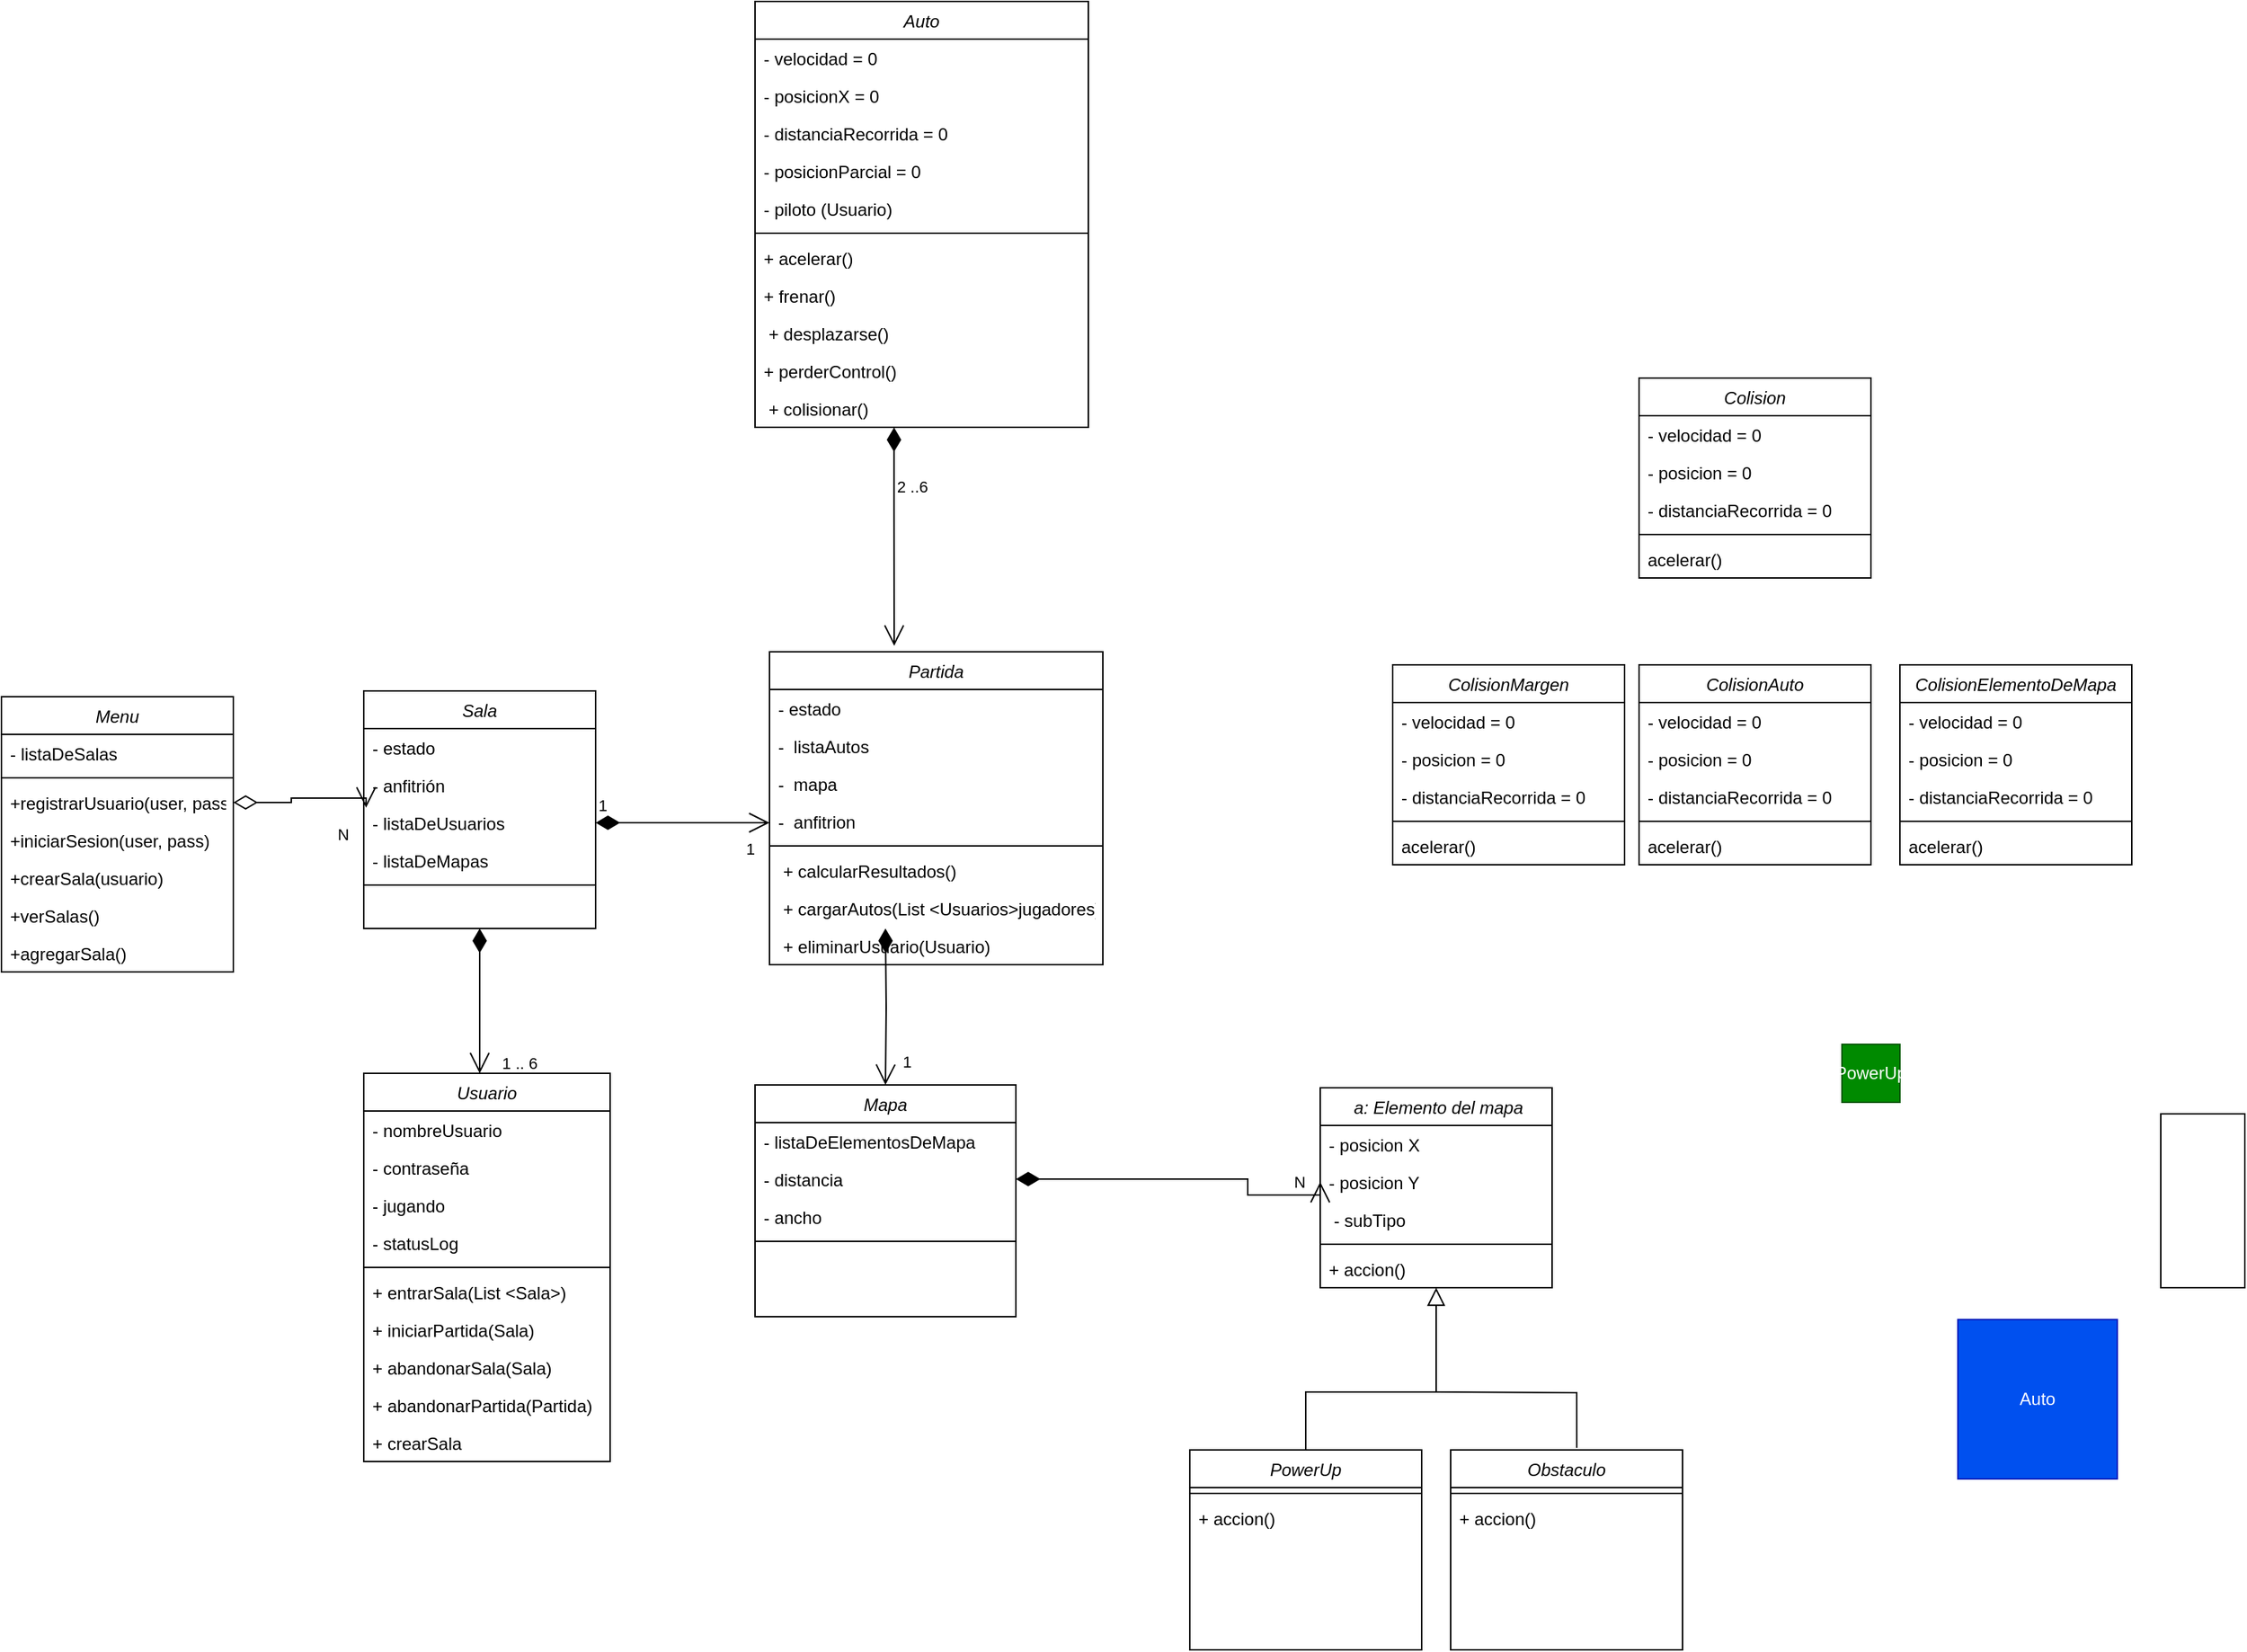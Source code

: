 <mxfile version="15.4.0" type="device"><diagram id="C5RBs43oDa-KdzZeNtuy" name="Page-1"><mxGraphModel dx="1024" dy="1761" grid="1" gridSize="10" guides="1" tooltips="1" connect="1" arrows="1" fold="1" page="1" pageScale="1" pageWidth="827" pageHeight="1169" math="0" shadow="0"><root><mxCell id="WIyWlLk6GJQsqaUBKTNV-0"/><mxCell id="WIyWlLk6GJQsqaUBKTNV-1" parent="WIyWlLk6GJQsqaUBKTNV-0"/><mxCell id="zkfFHV4jXpPFQw0GAbJ--0" value="Auto" style="swimlane;fontStyle=2;align=center;verticalAlign=top;childLayout=stackLayout;horizontal=1;startSize=26;horizontalStack=0;resizeParent=1;resizeLast=0;collapsible=1;marginBottom=0;rounded=0;shadow=0;strokeWidth=1;" parent="WIyWlLk6GJQsqaUBKTNV-1" vertex="1"><mxGeometry x="570" y="-80" width="230" height="294" as="geometry"><mxRectangle x="230" y="140" width="160" height="26" as="alternateBounds"/></mxGeometry></mxCell><mxCell id="zkfFHV4jXpPFQw0GAbJ--2" value="- velocidad = 0" style="text;align=left;verticalAlign=top;spacingLeft=4;spacingRight=4;overflow=hidden;rotatable=0;points=[[0,0.5],[1,0.5]];portConstraint=eastwest;rounded=0;shadow=0;html=0;" parent="zkfFHV4jXpPFQw0GAbJ--0" vertex="1"><mxGeometry y="26" width="230" height="26" as="geometry"/></mxCell><mxCell id="T_4QKKCaZ5hwZ0xk0G19-64" value="- posicionX = 0" style="text;align=left;verticalAlign=top;spacingLeft=4;spacingRight=4;overflow=hidden;rotatable=0;points=[[0,0.5],[1,0.5]];portConstraint=eastwest;rounded=0;shadow=0;html=0;" parent="zkfFHV4jXpPFQw0GAbJ--0" vertex="1"><mxGeometry y="52" width="230" height="26" as="geometry"/></mxCell><mxCell id="T_4QKKCaZ5hwZ0xk0G19-65" value="- distanciaRecorrida = 0" style="text;align=left;verticalAlign=top;spacingLeft=4;spacingRight=4;overflow=hidden;rotatable=0;points=[[0,0.5],[1,0.5]];portConstraint=eastwest;rounded=0;shadow=0;html=0;" parent="zkfFHV4jXpPFQw0GAbJ--0" vertex="1"><mxGeometry y="78" width="230" height="26" as="geometry"/></mxCell><mxCell id="iiQ3iz3mnXWKeBHtl2j0-7" value="- posicionParcial = 0" style="text;align=left;verticalAlign=top;spacingLeft=4;spacingRight=4;overflow=hidden;rotatable=0;points=[[0,0.5],[1,0.5]];portConstraint=eastwest;rounded=0;shadow=0;html=0;" parent="zkfFHV4jXpPFQw0GAbJ--0" vertex="1"><mxGeometry y="104" width="230" height="26" as="geometry"/></mxCell><mxCell id="iiQ3iz3mnXWKeBHtl2j0-8" value="- piloto (Usuario)" style="text;align=left;verticalAlign=top;spacingLeft=4;spacingRight=4;overflow=hidden;rotatable=0;points=[[0,0.5],[1,0.5]];portConstraint=eastwest;rounded=0;shadow=0;html=0;" parent="zkfFHV4jXpPFQw0GAbJ--0" vertex="1"><mxGeometry y="130" width="230" height="26" as="geometry"/></mxCell><mxCell id="zkfFHV4jXpPFQw0GAbJ--4" value="" style="line;html=1;strokeWidth=1;align=left;verticalAlign=middle;spacingTop=-1;spacingLeft=3;spacingRight=3;rotatable=0;labelPosition=right;points=[];portConstraint=eastwest;" parent="zkfFHV4jXpPFQw0GAbJ--0" vertex="1"><mxGeometry y="156" width="230" height="8" as="geometry"/></mxCell><mxCell id="zkfFHV4jXpPFQw0GAbJ--5" value="+ acelerar()" style="text;align=left;verticalAlign=top;spacingLeft=4;spacingRight=4;overflow=hidden;rotatable=0;points=[[0,0.5],[1,0.5]];portConstraint=eastwest;" parent="zkfFHV4jXpPFQw0GAbJ--0" vertex="1"><mxGeometry y="164" width="230" height="26" as="geometry"/></mxCell><mxCell id="T_4QKKCaZ5hwZ0xk0G19-97" value="+ frenar()" style="text;align=left;verticalAlign=top;spacingLeft=4;spacingRight=4;overflow=hidden;rotatable=0;points=[[0,0.5],[1,0.5]];portConstraint=eastwest;" parent="zkfFHV4jXpPFQw0GAbJ--0" vertex="1"><mxGeometry y="190" width="230" height="26" as="geometry"/></mxCell><mxCell id="T_4QKKCaZ5hwZ0xk0G19-94" value=" + desplazarse()" style="text;align=left;verticalAlign=top;spacingLeft=4;spacingRight=4;overflow=hidden;rotatable=0;points=[[0,0.5],[1,0.5]];portConstraint=eastwest;" parent="zkfFHV4jXpPFQw0GAbJ--0" vertex="1"><mxGeometry y="216" width="230" height="26" as="geometry"/></mxCell><mxCell id="RQWHXJ7K1lQdLJOzAEj0-24" value="+ perderControl()" style="text;align=left;verticalAlign=top;spacingLeft=4;spacingRight=4;overflow=hidden;rotatable=0;points=[[0,0.5],[1,0.5]];portConstraint=eastwest;" parent="zkfFHV4jXpPFQw0GAbJ--0" vertex="1"><mxGeometry y="242" width="230" height="26" as="geometry"/></mxCell><mxCell id="T_4QKKCaZ5hwZ0xk0G19-96" value=" + colisionar()" style="text;align=left;verticalAlign=top;spacingLeft=4;spacingRight=4;overflow=hidden;rotatable=0;points=[[0,0.5],[1,0.5]];portConstraint=eastwest;" parent="zkfFHV4jXpPFQw0GAbJ--0" vertex="1"><mxGeometry y="268" width="230" height="26" as="geometry"/></mxCell><mxCell id="zkfFHV4jXpPFQw0GAbJ--12" value="" style="endArrow=block;endSize=10;endFill=0;shadow=0;strokeWidth=1;rounded=0;edgeStyle=elbowEdgeStyle;elbow=vertical;entryX=0.5;entryY=1;entryDx=0;entryDy=0;exitX=0.5;exitY=0;exitDx=0;exitDy=0;" parent="WIyWlLk6GJQsqaUBKTNV-1" source="T_4QKKCaZ5hwZ0xk0G19-22" target="T_4QKKCaZ5hwZ0xk0G19-5" edge="1"><mxGeometry width="160" relative="1" as="geometry"><mxPoint x="340" y="1020" as="sourcePoint"/><mxPoint x="290" y="853" as="targetPoint"/><Array as="points"><mxPoint x="1080" y="880"/><mxPoint x="370" y="1000"/><mxPoint x="370" y="980"/></Array></mxGeometry></mxCell><mxCell id="T_4QKKCaZ5hwZ0xk0G19-1" value="Mapa" style="swimlane;fontStyle=2;align=center;verticalAlign=top;childLayout=stackLayout;horizontal=1;startSize=26;horizontalStack=0;resizeParent=1;resizeLast=0;collapsible=1;marginBottom=0;rounded=0;shadow=0;strokeWidth=1;" parent="WIyWlLk6GJQsqaUBKTNV-1" vertex="1"><mxGeometry x="570" y="668" width="180" height="160" as="geometry"><mxRectangle x="230" y="140" width="160" height="26" as="alternateBounds"/></mxGeometry></mxCell><mxCell id="T_4QKKCaZ5hwZ0xk0G19-2" value="- listaDeElementosDeMapa" style="text;align=left;verticalAlign=top;spacingLeft=4;spacingRight=4;overflow=hidden;rotatable=0;points=[[0,0.5],[1,0.5]];portConstraint=eastwest;rounded=0;shadow=0;html=0;" parent="T_4QKKCaZ5hwZ0xk0G19-1" vertex="1"><mxGeometry y="26" width="180" height="26" as="geometry"/></mxCell><mxCell id="T_4QKKCaZ5hwZ0xk0G19-67" value="- distancia" style="text;align=left;verticalAlign=top;spacingLeft=4;spacingRight=4;overflow=hidden;rotatable=0;points=[[0,0.5],[1,0.5]];portConstraint=eastwest;rounded=0;shadow=0;html=0;" parent="T_4QKKCaZ5hwZ0xk0G19-1" vertex="1"><mxGeometry y="52" width="180" height="26" as="geometry"/></mxCell><mxCell id="T_4QKKCaZ5hwZ0xk0G19-68" value="- ancho" style="text;align=left;verticalAlign=top;spacingLeft=4;spacingRight=4;overflow=hidden;rotatable=0;points=[[0,0.5],[1,0.5]];portConstraint=eastwest;rounded=0;shadow=0;html=0;" parent="T_4QKKCaZ5hwZ0xk0G19-1" vertex="1"><mxGeometry y="78" width="180" height="26" as="geometry"/></mxCell><mxCell id="T_4QKKCaZ5hwZ0xk0G19-3" value="" style="line;html=1;strokeWidth=1;align=left;verticalAlign=middle;spacingTop=-1;spacingLeft=3;spacingRight=3;rotatable=0;labelPosition=right;points=[];portConstraint=eastwest;" parent="T_4QKKCaZ5hwZ0xk0G19-1" vertex="1"><mxGeometry y="104" width="180" height="8" as="geometry"/></mxCell><mxCell id="T_4QKKCaZ5hwZ0xk0G19-5" value=" a: Elemento del mapa" style="swimlane;fontStyle=2;align=center;verticalAlign=top;childLayout=stackLayout;horizontal=1;startSize=26;horizontalStack=0;resizeParent=1;resizeLast=0;collapsible=1;marginBottom=0;rounded=0;shadow=0;strokeWidth=1;" parent="WIyWlLk6GJQsqaUBKTNV-1" vertex="1"><mxGeometry x="960" y="670" width="160" height="138" as="geometry"><mxRectangle x="230" y="140" width="160" height="26" as="alternateBounds"/></mxGeometry></mxCell><mxCell id="T_4QKKCaZ5hwZ0xk0G19-6" value="- posicion X" style="text;align=left;verticalAlign=top;spacingLeft=4;spacingRight=4;overflow=hidden;rotatable=0;points=[[0,0.5],[1,0.5]];portConstraint=eastwest;rounded=0;shadow=0;html=0;" parent="T_4QKKCaZ5hwZ0xk0G19-5" vertex="1"><mxGeometry y="26" width="160" height="26" as="geometry"/></mxCell><mxCell id="T_4QKKCaZ5hwZ0xk0G19-113" value="- posicion Y" style="text;align=left;verticalAlign=top;spacingLeft=4;spacingRight=4;overflow=hidden;rotatable=0;points=[[0,0.5],[1,0.5]];portConstraint=eastwest;rounded=0;shadow=0;html=0;" parent="T_4QKKCaZ5hwZ0xk0G19-5" vertex="1"><mxGeometry y="52" width="160" height="26" as="geometry"/></mxCell><mxCell id="T_4QKKCaZ5hwZ0xk0G19-10" value=" - subTipo" style="text;align=left;verticalAlign=top;spacingLeft=4;spacingRight=4;overflow=hidden;rotatable=0;points=[[0,0.5],[1,0.5]];portConstraint=eastwest;rounded=0;shadow=0;html=0;" parent="T_4QKKCaZ5hwZ0xk0G19-5" vertex="1"><mxGeometry y="78" width="160" height="26" as="geometry"/></mxCell><mxCell id="T_4QKKCaZ5hwZ0xk0G19-7" value="" style="line;html=1;strokeWidth=1;align=left;verticalAlign=middle;spacingTop=-1;spacingLeft=3;spacingRight=3;rotatable=0;labelPosition=right;points=[];portConstraint=eastwest;" parent="T_4QKKCaZ5hwZ0xk0G19-5" vertex="1"><mxGeometry y="104" width="160" height="8" as="geometry"/></mxCell><mxCell id="T_4QKKCaZ5hwZ0xk0G19-8" value="+ accion()" style="text;align=left;verticalAlign=top;spacingLeft=4;spacingRight=4;overflow=hidden;rotatable=0;points=[[0,0.5],[1,0.5]];portConstraint=eastwest;" parent="T_4QKKCaZ5hwZ0xk0G19-5" vertex="1"><mxGeometry y="112" width="160" height="26" as="geometry"/></mxCell><mxCell id="T_4QKKCaZ5hwZ0xk0G19-9" value="Obstaculo" style="swimlane;fontStyle=2;align=center;verticalAlign=top;childLayout=stackLayout;horizontal=1;startSize=26;horizontalStack=0;resizeParent=1;resizeLast=0;collapsible=1;marginBottom=0;rounded=0;shadow=0;strokeWidth=1;" parent="WIyWlLk6GJQsqaUBKTNV-1" vertex="1"><mxGeometry x="1050" y="920" width="160" height="138" as="geometry"><mxRectangle x="230" y="140" width="160" height="26" as="alternateBounds"/></mxGeometry></mxCell><mxCell id="T_4QKKCaZ5hwZ0xk0G19-11" value="" style="line;html=1;strokeWidth=1;align=left;verticalAlign=middle;spacingTop=-1;spacingLeft=3;spacingRight=3;rotatable=0;labelPosition=right;points=[];portConstraint=eastwest;" parent="T_4QKKCaZ5hwZ0xk0G19-9" vertex="1"><mxGeometry y="26" width="160" height="8" as="geometry"/></mxCell><mxCell id="T_4QKKCaZ5hwZ0xk0G19-115" value="+ accion()" style="text;align=left;verticalAlign=top;spacingLeft=4;spacingRight=4;overflow=hidden;rotatable=0;points=[[0,0.5],[1,0.5]];portConstraint=eastwest;" parent="T_4QKKCaZ5hwZ0xk0G19-9" vertex="1"><mxGeometry y="34" width="160" height="26" as="geometry"/></mxCell><mxCell id="T_4QKKCaZ5hwZ0xk0G19-13" value="Sala" style="swimlane;fontStyle=2;align=center;verticalAlign=top;childLayout=stackLayout;horizontal=1;startSize=26;horizontalStack=0;resizeParent=1;resizeLast=0;collapsible=1;marginBottom=0;rounded=0;shadow=0;strokeWidth=1;" parent="WIyWlLk6GJQsqaUBKTNV-1" vertex="1"><mxGeometry x="300" y="396" width="160" height="164" as="geometry"><mxRectangle x="230" y="140" width="160" height="26" as="alternateBounds"/></mxGeometry></mxCell><mxCell id="T_4QKKCaZ5hwZ0xk0G19-58" value="- estado" style="text;align=left;verticalAlign=top;spacingLeft=4;spacingRight=4;overflow=hidden;rotatable=0;points=[[0,0.5],[1,0.5]];portConstraint=eastwest;rounded=0;shadow=0;html=0;" parent="T_4QKKCaZ5hwZ0xk0G19-13" vertex="1"><mxGeometry y="26" width="160" height="26" as="geometry"/></mxCell><mxCell id="T_4QKKCaZ5hwZ0xk0G19-46" value="- anfitrión" style="text;align=left;verticalAlign=top;spacingLeft=4;spacingRight=4;overflow=hidden;rotatable=0;points=[[0,0.5],[1,0.5]];portConstraint=eastwest;rounded=0;shadow=0;html=0;" parent="T_4QKKCaZ5hwZ0xk0G19-13" vertex="1"><mxGeometry y="52" width="160" height="26" as="geometry"/></mxCell><mxCell id="T_4QKKCaZ5hwZ0xk0G19-14" value="- listaDeUsuarios" style="text;align=left;verticalAlign=top;spacingLeft=4;spacingRight=4;overflow=hidden;rotatable=0;points=[[0,0.5],[1,0.5]];portConstraint=eastwest;rounded=0;shadow=0;html=0;" parent="T_4QKKCaZ5hwZ0xk0G19-13" vertex="1"><mxGeometry y="78" width="160" height="26" as="geometry"/></mxCell><mxCell id="T_4QKKCaZ5hwZ0xk0G19-43" value="- listaDeMapas" style="text;align=left;verticalAlign=top;spacingLeft=4;spacingRight=4;overflow=hidden;rotatable=0;points=[[0,0.5],[1,0.5]];portConstraint=eastwest;rounded=0;shadow=0;html=0;" parent="T_4QKKCaZ5hwZ0xk0G19-13" vertex="1"><mxGeometry y="104" width="160" height="26" as="geometry"/></mxCell><mxCell id="T_4QKKCaZ5hwZ0xk0G19-15" value="" style="line;html=1;strokeWidth=1;align=left;verticalAlign=middle;spacingTop=-1;spacingLeft=3;spacingRight=3;rotatable=0;labelPosition=right;points=[];portConstraint=eastwest;" parent="T_4QKKCaZ5hwZ0xk0G19-13" vertex="1"><mxGeometry y="130" width="160" height="8" as="geometry"/></mxCell><mxCell id="T_4QKKCaZ5hwZ0xk0G19-22" value="PowerUp" style="swimlane;fontStyle=2;align=center;verticalAlign=top;childLayout=stackLayout;horizontal=1;startSize=26;horizontalStack=0;resizeParent=1;resizeLast=0;collapsible=1;marginBottom=0;rounded=0;shadow=0;strokeWidth=1;" parent="WIyWlLk6GJQsqaUBKTNV-1" vertex="1"><mxGeometry x="870" y="920" width="160" height="138" as="geometry"><mxRectangle x="230" y="140" width="160" height="26" as="alternateBounds"/></mxGeometry></mxCell><mxCell id="T_4QKKCaZ5hwZ0xk0G19-24" value="" style="line;html=1;strokeWidth=1;align=left;verticalAlign=middle;spacingTop=-1;spacingLeft=3;spacingRight=3;rotatable=0;labelPosition=right;points=[];portConstraint=eastwest;" parent="T_4QKKCaZ5hwZ0xk0G19-22" vertex="1"><mxGeometry y="26" width="160" height="8" as="geometry"/></mxCell><mxCell id="T_4QKKCaZ5hwZ0xk0G19-114" value="+ accion()" style="text;align=left;verticalAlign=top;spacingLeft=4;spacingRight=4;overflow=hidden;rotatable=0;points=[[0,0.5],[1,0.5]];portConstraint=eastwest;" parent="T_4QKKCaZ5hwZ0xk0G19-22" vertex="1"><mxGeometry y="34" width="160" height="26" as="geometry"/></mxCell><mxCell id="T_4QKKCaZ5hwZ0xk0G19-31" value="Menu" style="swimlane;fontStyle=2;align=center;verticalAlign=top;childLayout=stackLayout;horizontal=1;startSize=26;horizontalStack=0;resizeParent=1;resizeLast=0;collapsible=1;marginBottom=0;rounded=0;shadow=0;strokeWidth=1;" parent="WIyWlLk6GJQsqaUBKTNV-1" vertex="1"><mxGeometry x="50" y="400" width="160" height="190" as="geometry"><mxRectangle x="230" y="140" width="160" height="26" as="alternateBounds"/></mxGeometry></mxCell><mxCell id="T_4QKKCaZ5hwZ0xk0G19-41" value="- listaDeSalas" style="text;align=left;verticalAlign=top;spacingLeft=4;spacingRight=4;overflow=hidden;rotatable=0;points=[[0,0.5],[1,0.5]];portConstraint=eastwest;" parent="T_4QKKCaZ5hwZ0xk0G19-31" vertex="1"><mxGeometry y="26" width="160" height="26" as="geometry"/></mxCell><mxCell id="T_4QKKCaZ5hwZ0xk0G19-33" value="" style="line;html=1;strokeWidth=1;align=left;verticalAlign=middle;spacingTop=-1;spacingLeft=3;spacingRight=3;rotatable=0;labelPosition=right;points=[];portConstraint=eastwest;" parent="T_4QKKCaZ5hwZ0xk0G19-31" vertex="1"><mxGeometry y="52" width="160" height="8" as="geometry"/></mxCell><mxCell id="T_4QKKCaZ5hwZ0xk0G19-34" value="+registrarUsuario(user, pass)&#10;" style="text;align=left;verticalAlign=top;spacingLeft=4;spacingRight=4;overflow=hidden;rotatable=0;points=[[0,0.5],[1,0.5]];portConstraint=eastwest;" parent="T_4QKKCaZ5hwZ0xk0G19-31" vertex="1"><mxGeometry y="60" width="160" height="26" as="geometry"/></mxCell><mxCell id="T_4QKKCaZ5hwZ0xk0G19-36" value="+iniciarSesion(user, pass)&#10;" style="text;align=left;verticalAlign=top;spacingLeft=4;spacingRight=4;overflow=hidden;rotatable=0;points=[[0,0.5],[1,0.5]];portConstraint=eastwest;" parent="T_4QKKCaZ5hwZ0xk0G19-31" vertex="1"><mxGeometry y="86" width="160" height="26" as="geometry"/></mxCell><mxCell id="T_4QKKCaZ5hwZ0xk0G19-37" value="+crearSala(usuario)" style="text;align=left;verticalAlign=top;spacingLeft=4;spacingRight=4;overflow=hidden;rotatable=0;points=[[0,0.5],[1,0.5]];portConstraint=eastwest;" parent="T_4QKKCaZ5hwZ0xk0G19-31" vertex="1"><mxGeometry y="112" width="160" height="26" as="geometry"/></mxCell><mxCell id="T_4QKKCaZ5hwZ0xk0G19-40" value="+verSalas()" style="text;align=left;verticalAlign=top;spacingLeft=4;spacingRight=4;overflow=hidden;rotatable=0;points=[[0,0.5],[1,0.5]];portConstraint=eastwest;" parent="T_4QKKCaZ5hwZ0xk0G19-31" vertex="1"><mxGeometry y="138" width="160" height="26" as="geometry"/></mxCell><mxCell id="RQWHXJ7K1lQdLJOzAEj0-21" value="+agregarSala()&#10;" style="text;align=left;verticalAlign=top;spacingLeft=4;spacingRight=4;overflow=hidden;rotatable=0;points=[[0,0.5],[1,0.5]];portConstraint=eastwest;" parent="T_4QKKCaZ5hwZ0xk0G19-31" vertex="1"><mxGeometry y="164" width="160" height="26" as="geometry"/></mxCell><mxCell id="T_4QKKCaZ5hwZ0xk0G19-53" value="" style="endArrow=open;html=1;endSize=12;startArrow=diamondThin;startSize=14;startFill=1;edgeStyle=orthogonalEdgeStyle;align=left;verticalAlign=bottom;rounded=0;exitX=0.5;exitY=1;exitDx=0;exitDy=0;" parent="WIyWlLk6GJQsqaUBKTNV-1" edge="1"><mxGeometry x="-0.63" y="10" relative="1" as="geometry"><mxPoint x="380" y="560" as="sourcePoint"/><mxPoint x="380" y="660" as="targetPoint"/><Array as="points"><mxPoint x="380" y="590"/><mxPoint x="380" y="590"/></Array><mxPoint as="offset"/></mxGeometry></mxCell><mxCell id="T_4QKKCaZ5hwZ0xk0G19-54" value="" style="endArrow=open;html=1;endSize=12;startArrow=diamondThin;startSize=14;startFill=0;edgeStyle=orthogonalEdgeStyle;rounded=0;entryX=0.01;entryY=0.102;entryDx=0;entryDy=0;entryPerimeter=0;exitX=1;exitY=0.5;exitDx=0;exitDy=0;" parent="WIyWlLk6GJQsqaUBKTNV-1" source="T_4QKKCaZ5hwZ0xk0G19-34" target="T_4QKKCaZ5hwZ0xk0G19-14" edge="1"><mxGeometry x="0.068" y="-53" relative="1" as="geometry"><mxPoint x="120" y="477" as="sourcePoint"/><mxPoint x="276" y="470" as="targetPoint"/><mxPoint as="offset"/><Array as="points"><mxPoint x="250" y="473"/><mxPoint x="250" y="470"/><mxPoint x="302" y="470"/></Array></mxGeometry></mxCell><mxCell id="T_4QKKCaZ5hwZ0xk0G19-56" value="N" style="edgeLabel;resizable=0;html=1;align=right;verticalAlign=top;" parent="T_4QKKCaZ5hwZ0xk0G19-54" connectable="0" vertex="1"><mxGeometry x="1" relative="1" as="geometry"><mxPoint x="-11" y="5" as="offset"/></mxGeometry></mxCell><mxCell id="T_4QKKCaZ5hwZ0xk0G19-57" value="1" style="endArrow=open;html=1;endSize=12;startArrow=diamondThin;startSize=14;startFill=1;edgeStyle=orthogonalEdgeStyle;align=left;verticalAlign=bottom;rounded=0;exitX=1;exitY=0.5;exitDx=0;exitDy=0;entryX=0;entryY=0.5;entryDx=0;entryDy=0;" parent="WIyWlLk6GJQsqaUBKTNV-1" source="T_4QKKCaZ5hwZ0xk0G19-14" edge="1"><mxGeometry x="-1" y="3" relative="1" as="geometry"><mxPoint x="460" y="500" as="sourcePoint"/><mxPoint x="580" y="487" as="targetPoint"/></mxGeometry></mxCell><mxCell id="T_4QKKCaZ5hwZ0xk0G19-61" value="1" style="endArrow=open;html=1;endSize=12;startArrow=diamondThin;startSize=14;startFill=1;edgeStyle=orthogonalEdgeStyle;align=left;verticalAlign=bottom;rounded=0;exitX=0.5;exitY=1;exitDx=0;exitDy=0;entryX=0.5;entryY=0;entryDx=0;entryDy=0;" parent="WIyWlLk6GJQsqaUBKTNV-1" target="T_4QKKCaZ5hwZ0xk0G19-1" edge="1"><mxGeometry x="0.881" y="10" relative="1" as="geometry"><mxPoint x="660" y="560" as="sourcePoint"/><mxPoint x="760" y="640" as="targetPoint"/><mxPoint as="offset"/></mxGeometry></mxCell><mxCell id="T_4QKKCaZ5hwZ0xk0G19-69" value="Colision" style="swimlane;fontStyle=2;align=center;verticalAlign=top;childLayout=stackLayout;horizontal=1;startSize=26;horizontalStack=0;resizeParent=1;resizeLast=0;collapsible=1;marginBottom=0;rounded=0;shadow=0;strokeWidth=1;" parent="WIyWlLk6GJQsqaUBKTNV-1" vertex="1"><mxGeometry x="1180" y="180" width="160" height="138" as="geometry"><mxRectangle x="230" y="140" width="160" height="26" as="alternateBounds"/></mxGeometry></mxCell><mxCell id="T_4QKKCaZ5hwZ0xk0G19-70" value="- velocidad = 0" style="text;align=left;verticalAlign=top;spacingLeft=4;spacingRight=4;overflow=hidden;rotatable=0;points=[[0,0.5],[1,0.5]];portConstraint=eastwest;rounded=0;shadow=0;html=0;" parent="T_4QKKCaZ5hwZ0xk0G19-69" vertex="1"><mxGeometry y="26" width="160" height="26" as="geometry"/></mxCell><mxCell id="T_4QKKCaZ5hwZ0xk0G19-71" value="- posicion = 0" style="text;align=left;verticalAlign=top;spacingLeft=4;spacingRight=4;overflow=hidden;rotatable=0;points=[[0,0.5],[1,0.5]];portConstraint=eastwest;rounded=0;shadow=0;html=0;" parent="T_4QKKCaZ5hwZ0xk0G19-69" vertex="1"><mxGeometry y="52" width="160" height="26" as="geometry"/></mxCell><mxCell id="T_4QKKCaZ5hwZ0xk0G19-72" value="- distanciaRecorrida = 0" style="text;align=left;verticalAlign=top;spacingLeft=4;spacingRight=4;overflow=hidden;rotatable=0;points=[[0,0.5],[1,0.5]];portConstraint=eastwest;rounded=0;shadow=0;html=0;" parent="T_4QKKCaZ5hwZ0xk0G19-69" vertex="1"><mxGeometry y="78" width="160" height="26" as="geometry"/></mxCell><mxCell id="T_4QKKCaZ5hwZ0xk0G19-73" value="" style="line;html=1;strokeWidth=1;align=left;verticalAlign=middle;spacingTop=-1;spacingLeft=3;spacingRight=3;rotatable=0;labelPosition=right;points=[];portConstraint=eastwest;" parent="T_4QKKCaZ5hwZ0xk0G19-69" vertex="1"><mxGeometry y="104" width="160" height="8" as="geometry"/></mxCell><mxCell id="T_4QKKCaZ5hwZ0xk0G19-74" value="acelerar()" style="text;align=left;verticalAlign=top;spacingLeft=4;spacingRight=4;overflow=hidden;rotatable=0;points=[[0,0.5],[1,0.5]];portConstraint=eastwest;" parent="T_4QKKCaZ5hwZ0xk0G19-69" vertex="1"><mxGeometry y="112" width="160" height="26" as="geometry"/></mxCell><mxCell id="T_4QKKCaZ5hwZ0xk0G19-75" value="ColisionMargen" style="swimlane;fontStyle=2;align=center;verticalAlign=top;childLayout=stackLayout;horizontal=1;startSize=26;horizontalStack=0;resizeParent=1;resizeLast=0;collapsible=1;marginBottom=0;rounded=0;shadow=0;strokeWidth=1;" parent="WIyWlLk6GJQsqaUBKTNV-1" vertex="1"><mxGeometry x="1010" y="378" width="160" height="138" as="geometry"><mxRectangle x="230" y="140" width="160" height="26" as="alternateBounds"/></mxGeometry></mxCell><mxCell id="T_4QKKCaZ5hwZ0xk0G19-76" value="- velocidad = 0" style="text;align=left;verticalAlign=top;spacingLeft=4;spacingRight=4;overflow=hidden;rotatable=0;points=[[0,0.5],[1,0.5]];portConstraint=eastwest;rounded=0;shadow=0;html=0;" parent="T_4QKKCaZ5hwZ0xk0G19-75" vertex="1"><mxGeometry y="26" width="160" height="26" as="geometry"/></mxCell><mxCell id="T_4QKKCaZ5hwZ0xk0G19-77" value="- posicion = 0" style="text;align=left;verticalAlign=top;spacingLeft=4;spacingRight=4;overflow=hidden;rotatable=0;points=[[0,0.5],[1,0.5]];portConstraint=eastwest;rounded=0;shadow=0;html=0;" parent="T_4QKKCaZ5hwZ0xk0G19-75" vertex="1"><mxGeometry y="52" width="160" height="26" as="geometry"/></mxCell><mxCell id="T_4QKKCaZ5hwZ0xk0G19-78" value="- distanciaRecorrida = 0" style="text;align=left;verticalAlign=top;spacingLeft=4;spacingRight=4;overflow=hidden;rotatable=0;points=[[0,0.5],[1,0.5]];portConstraint=eastwest;rounded=0;shadow=0;html=0;" parent="T_4QKKCaZ5hwZ0xk0G19-75" vertex="1"><mxGeometry y="78" width="160" height="26" as="geometry"/></mxCell><mxCell id="T_4QKKCaZ5hwZ0xk0G19-79" value="" style="line;html=1;strokeWidth=1;align=left;verticalAlign=middle;spacingTop=-1;spacingLeft=3;spacingRight=3;rotatable=0;labelPosition=right;points=[];portConstraint=eastwest;" parent="T_4QKKCaZ5hwZ0xk0G19-75" vertex="1"><mxGeometry y="104" width="160" height="8" as="geometry"/></mxCell><mxCell id="T_4QKKCaZ5hwZ0xk0G19-80" value="acelerar()" style="text;align=left;verticalAlign=top;spacingLeft=4;spacingRight=4;overflow=hidden;rotatable=0;points=[[0,0.5],[1,0.5]];portConstraint=eastwest;" parent="T_4QKKCaZ5hwZ0xk0G19-75" vertex="1"><mxGeometry y="112" width="160" height="26" as="geometry"/></mxCell><mxCell id="T_4QKKCaZ5hwZ0xk0G19-81" value="ColisionAuto" style="swimlane;fontStyle=2;align=center;verticalAlign=top;childLayout=stackLayout;horizontal=1;startSize=26;horizontalStack=0;resizeParent=1;resizeLast=0;collapsible=1;marginBottom=0;rounded=0;shadow=0;strokeWidth=1;" parent="WIyWlLk6GJQsqaUBKTNV-1" vertex="1"><mxGeometry x="1180" y="378" width="160" height="138" as="geometry"><mxRectangle x="230" y="140" width="160" height="26" as="alternateBounds"/></mxGeometry></mxCell><mxCell id="T_4QKKCaZ5hwZ0xk0G19-82" value="- velocidad = 0" style="text;align=left;verticalAlign=top;spacingLeft=4;spacingRight=4;overflow=hidden;rotatable=0;points=[[0,0.5],[1,0.5]];portConstraint=eastwest;rounded=0;shadow=0;html=0;" parent="T_4QKKCaZ5hwZ0xk0G19-81" vertex="1"><mxGeometry y="26" width="160" height="26" as="geometry"/></mxCell><mxCell id="T_4QKKCaZ5hwZ0xk0G19-83" value="- posicion = 0" style="text;align=left;verticalAlign=top;spacingLeft=4;spacingRight=4;overflow=hidden;rotatable=0;points=[[0,0.5],[1,0.5]];portConstraint=eastwest;rounded=0;shadow=0;html=0;" parent="T_4QKKCaZ5hwZ0xk0G19-81" vertex="1"><mxGeometry y="52" width="160" height="26" as="geometry"/></mxCell><mxCell id="T_4QKKCaZ5hwZ0xk0G19-84" value="- distanciaRecorrida = 0" style="text;align=left;verticalAlign=top;spacingLeft=4;spacingRight=4;overflow=hidden;rotatable=0;points=[[0,0.5],[1,0.5]];portConstraint=eastwest;rounded=0;shadow=0;html=0;" parent="T_4QKKCaZ5hwZ0xk0G19-81" vertex="1"><mxGeometry y="78" width="160" height="26" as="geometry"/></mxCell><mxCell id="T_4QKKCaZ5hwZ0xk0G19-85" value="" style="line;html=1;strokeWidth=1;align=left;verticalAlign=middle;spacingTop=-1;spacingLeft=3;spacingRight=3;rotatable=0;labelPosition=right;points=[];portConstraint=eastwest;" parent="T_4QKKCaZ5hwZ0xk0G19-81" vertex="1"><mxGeometry y="104" width="160" height="8" as="geometry"/></mxCell><mxCell id="T_4QKKCaZ5hwZ0xk0G19-86" value="acelerar()" style="text;align=left;verticalAlign=top;spacingLeft=4;spacingRight=4;overflow=hidden;rotatable=0;points=[[0,0.5],[1,0.5]];portConstraint=eastwest;" parent="T_4QKKCaZ5hwZ0xk0G19-81" vertex="1"><mxGeometry y="112" width="160" height="26" as="geometry"/></mxCell><mxCell id="T_4QKKCaZ5hwZ0xk0G19-87" value="ColisionElementoDeMapa" style="swimlane;fontStyle=2;align=center;verticalAlign=top;childLayout=stackLayout;horizontal=1;startSize=26;horizontalStack=0;resizeParent=1;resizeLast=0;collapsible=1;marginBottom=0;rounded=0;shadow=0;strokeWidth=1;" parent="WIyWlLk6GJQsqaUBKTNV-1" vertex="1"><mxGeometry x="1360" y="378" width="160" height="138" as="geometry"><mxRectangle x="230" y="140" width="160" height="26" as="alternateBounds"/></mxGeometry></mxCell><mxCell id="T_4QKKCaZ5hwZ0xk0G19-88" value="- velocidad = 0" style="text;align=left;verticalAlign=top;spacingLeft=4;spacingRight=4;overflow=hidden;rotatable=0;points=[[0,0.5],[1,0.5]];portConstraint=eastwest;rounded=0;shadow=0;html=0;" parent="T_4QKKCaZ5hwZ0xk0G19-87" vertex="1"><mxGeometry y="26" width="160" height="26" as="geometry"/></mxCell><mxCell id="T_4QKKCaZ5hwZ0xk0G19-89" value="- posicion = 0" style="text;align=left;verticalAlign=top;spacingLeft=4;spacingRight=4;overflow=hidden;rotatable=0;points=[[0,0.5],[1,0.5]];portConstraint=eastwest;rounded=0;shadow=0;html=0;" parent="T_4QKKCaZ5hwZ0xk0G19-87" vertex="1"><mxGeometry y="52" width="160" height="26" as="geometry"/></mxCell><mxCell id="T_4QKKCaZ5hwZ0xk0G19-90" value="- distanciaRecorrida = 0" style="text;align=left;verticalAlign=top;spacingLeft=4;spacingRight=4;overflow=hidden;rotatable=0;points=[[0,0.5],[1,0.5]];portConstraint=eastwest;rounded=0;shadow=0;html=0;" parent="T_4QKKCaZ5hwZ0xk0G19-87" vertex="1"><mxGeometry y="78" width="160" height="26" as="geometry"/></mxCell><mxCell id="T_4QKKCaZ5hwZ0xk0G19-91" value="" style="line;html=1;strokeWidth=1;align=left;verticalAlign=middle;spacingTop=-1;spacingLeft=3;spacingRight=3;rotatable=0;labelPosition=right;points=[];portConstraint=eastwest;" parent="T_4QKKCaZ5hwZ0xk0G19-87" vertex="1"><mxGeometry y="104" width="160" height="8" as="geometry"/></mxCell><mxCell id="T_4QKKCaZ5hwZ0xk0G19-92" value="acelerar()" style="text;align=left;verticalAlign=top;spacingLeft=4;spacingRight=4;overflow=hidden;rotatable=0;points=[[0,0.5],[1,0.5]];portConstraint=eastwest;" parent="T_4QKKCaZ5hwZ0xk0G19-87" vertex="1"><mxGeometry y="112" width="160" height="26" as="geometry"/></mxCell><mxCell id="T_4QKKCaZ5hwZ0xk0G19-116" value="" style="endArrow=none;html=1;edgeStyle=orthogonalEdgeStyle;rounded=0;entryX=0.544;entryY=-0.011;entryDx=0;entryDy=0;entryPerimeter=0;" parent="WIyWlLk6GJQsqaUBKTNV-1" target="T_4QKKCaZ5hwZ0xk0G19-9" edge="1"><mxGeometry relative="1" as="geometry"><mxPoint x="1040" y="880" as="sourcePoint"/><mxPoint x="1399" y="850" as="targetPoint"/></mxGeometry></mxCell><mxCell id="T_4QKKCaZ5hwZ0xk0G19-119" value="N" style="endArrow=open;html=1;endSize=12;startArrow=diamondThin;startSize=14;startFill=1;edgeStyle=orthogonalEdgeStyle;align=left;verticalAlign=bottom;rounded=0;entryX=0;entryY=0.5;entryDx=0;entryDy=0;exitX=1;exitY=0.5;exitDx=0;exitDy=0;" parent="WIyWlLk6GJQsqaUBKTNV-1" source="T_4QKKCaZ5hwZ0xk0G19-67" target="T_4QKKCaZ5hwZ0xk0G19-113" edge="1"><mxGeometry x="0.629" y="-13" relative="1" as="geometry"><mxPoint x="1040" y="668" as="sourcePoint"/><mxPoint x="1040" y="776" as="targetPoint"/><Array as="points"><mxPoint x="910" y="733"/><mxPoint x="910" y="744"/></Array><mxPoint x="13" y="-13" as="offset"/></mxGeometry></mxCell><mxCell id="T_4QKKCaZ5hwZ0xk0G19-121" value="1" style="edgeLabel;resizable=0;html=1;align=right;verticalAlign=top;" parent="WIyWlLk6GJQsqaUBKTNV-1" connectable="0" vertex="1"><mxGeometry x="570.0" y="491.652" as="geometry"/></mxCell><mxCell id="T_4QKKCaZ5hwZ0xk0G19-122" value="1 .. 6" style="edgeLabel;resizable=0;html=1;align=right;verticalAlign=top;" parent="WIyWlLk6GJQsqaUBKTNV-1" connectable="0" vertex="1"><mxGeometry x="420.0" y="640.002" as="geometry"/></mxCell><mxCell id="RQWHXJ7K1lQdLJOzAEj0-0" value="Usuario" style="swimlane;fontStyle=2;align=center;verticalAlign=top;childLayout=stackLayout;horizontal=1;startSize=26;horizontalStack=0;resizeParent=1;resizeLast=0;collapsible=1;marginBottom=0;rounded=0;shadow=0;strokeWidth=1;" parent="WIyWlLk6GJQsqaUBKTNV-1" vertex="1"><mxGeometry x="300" y="660" width="170" height="268" as="geometry"><mxRectangle x="230" y="140" width="160" height="26" as="alternateBounds"/></mxGeometry></mxCell><mxCell id="RQWHXJ7K1lQdLJOzAEj0-1" value="- nombreUsuario" style="text;align=left;verticalAlign=top;spacingLeft=4;spacingRight=4;overflow=hidden;rotatable=0;points=[[0,0.5],[1,0.5]];portConstraint=eastwest;rounded=0;shadow=0;html=0;" parent="RQWHXJ7K1lQdLJOzAEj0-0" vertex="1"><mxGeometry y="26" width="170" height="26" as="geometry"/></mxCell><mxCell id="RQWHXJ7K1lQdLJOzAEj0-2" value="- contraseña" style="text;align=left;verticalAlign=top;spacingLeft=4;spacingRight=4;overflow=hidden;rotatable=0;points=[[0,0.5],[1,0.5]];portConstraint=eastwest;rounded=0;shadow=0;html=0;" parent="RQWHXJ7K1lQdLJOzAEj0-0" vertex="1"><mxGeometry y="52" width="170" height="26" as="geometry"/></mxCell><mxCell id="RQWHXJ7K1lQdLJOzAEj0-3" value="- jugando" style="text;align=left;verticalAlign=top;spacingLeft=4;spacingRight=4;overflow=hidden;rotatable=0;points=[[0,0.5],[1,0.5]];portConstraint=eastwest;rounded=0;shadow=0;html=0;" parent="RQWHXJ7K1lQdLJOzAEj0-0" vertex="1"><mxGeometry y="78" width="170" height="26" as="geometry"/></mxCell><mxCell id="RQWHXJ7K1lQdLJOzAEj0-10" value="- statusLog" style="text;align=left;verticalAlign=top;spacingLeft=4;spacingRight=4;overflow=hidden;rotatable=0;points=[[0,0.5],[1,0.5]];portConstraint=eastwest;rounded=0;shadow=0;html=0;" parent="RQWHXJ7K1lQdLJOzAEj0-0" vertex="1"><mxGeometry y="104" width="170" height="26" as="geometry"/></mxCell><mxCell id="RQWHXJ7K1lQdLJOzAEj0-4" value="" style="line;html=1;strokeWidth=1;align=left;verticalAlign=middle;spacingTop=-1;spacingLeft=3;spacingRight=3;rotatable=0;labelPosition=right;points=[];portConstraint=eastwest;" parent="RQWHXJ7K1lQdLJOzAEj0-0" vertex="1"><mxGeometry y="130" width="170" height="8" as="geometry"/></mxCell><mxCell id="RQWHXJ7K1lQdLJOzAEj0-5" value="+ entrarSala(List &lt;Sala&gt;)" style="text;align=left;verticalAlign=top;spacingLeft=4;spacingRight=4;overflow=hidden;rotatable=0;points=[[0,0.5],[1,0.5]];portConstraint=eastwest;rounded=0;shadow=0;html=0;" parent="RQWHXJ7K1lQdLJOzAEj0-0" vertex="1"><mxGeometry y="138" width="170" height="26" as="geometry"/></mxCell><mxCell id="RQWHXJ7K1lQdLJOzAEj0-6" value="+ iniciarPartida(Sala)" style="text;align=left;verticalAlign=top;spacingLeft=4;spacingRight=4;overflow=hidden;rotatable=0;points=[[0,0.5],[1,0.5]];portConstraint=eastwest;rounded=0;shadow=0;html=0;" parent="RQWHXJ7K1lQdLJOzAEj0-0" vertex="1"><mxGeometry y="164" width="170" height="26" as="geometry"/></mxCell><mxCell id="RQWHXJ7K1lQdLJOzAEj0-7" value="+ abandonarSala(Sala)" style="text;align=left;verticalAlign=top;spacingLeft=4;spacingRight=4;overflow=hidden;rotatable=0;points=[[0,0.5],[1,0.5]];portConstraint=eastwest;rounded=0;shadow=0;html=0;" parent="RQWHXJ7K1lQdLJOzAEj0-0" vertex="1"><mxGeometry y="190" width="170" height="26" as="geometry"/></mxCell><mxCell id="RQWHXJ7K1lQdLJOzAEj0-8" value="+ abandonarPartida(Partida)" style="text;align=left;verticalAlign=top;spacingLeft=4;spacingRight=4;overflow=hidden;rotatable=0;points=[[0,0.5],[1,0.5]];portConstraint=eastwest;rounded=0;shadow=0;html=0;" parent="RQWHXJ7K1lQdLJOzAEj0-0" vertex="1"><mxGeometry y="216" width="170" height="26" as="geometry"/></mxCell><mxCell id="RQWHXJ7K1lQdLJOzAEj0-9" value="+ crearSala" style="text;align=left;verticalAlign=top;spacingLeft=4;spacingRight=4;overflow=hidden;rotatable=0;points=[[0,0.5],[1,0.5]];portConstraint=eastwest;rounded=0;shadow=0;html=0;" parent="RQWHXJ7K1lQdLJOzAEj0-0" vertex="1"><mxGeometry y="242" width="170" height="26" as="geometry"/></mxCell><mxCell id="RQWHXJ7K1lQdLJOzAEj0-11" value="Partida" style="swimlane;fontStyle=2;align=center;verticalAlign=top;childLayout=stackLayout;horizontal=1;startSize=26;horizontalStack=0;resizeParent=1;resizeLast=0;collapsible=1;marginBottom=0;rounded=0;shadow=0;strokeWidth=1;" parent="WIyWlLk6GJQsqaUBKTNV-1" vertex="1"><mxGeometry x="580" y="369" width="230" height="216" as="geometry"><mxRectangle x="230" y="140" width="160" height="26" as="alternateBounds"/></mxGeometry></mxCell><mxCell id="RQWHXJ7K1lQdLJOzAEj0-13" value="- estado" style="text;align=left;verticalAlign=top;spacingLeft=4;spacingRight=4;overflow=hidden;rotatable=0;points=[[0,0.5],[1,0.5]];portConstraint=eastwest;rounded=0;shadow=0;html=0;" parent="RQWHXJ7K1lQdLJOzAEj0-11" vertex="1"><mxGeometry y="26" width="230" height="26" as="geometry"/></mxCell><mxCell id="RQWHXJ7K1lQdLJOzAEj0-14" value="-  listaAutos" style="text;align=left;verticalAlign=top;spacingLeft=4;spacingRight=4;overflow=hidden;rotatable=0;points=[[0,0.5],[1,0.5]];portConstraint=eastwest;rounded=0;shadow=0;html=0;" parent="RQWHXJ7K1lQdLJOzAEj0-11" vertex="1"><mxGeometry y="52" width="230" height="26" as="geometry"/></mxCell><mxCell id="RQWHXJ7K1lQdLJOzAEj0-15" value="-  mapa" style="text;align=left;verticalAlign=top;spacingLeft=4;spacingRight=4;overflow=hidden;rotatable=0;points=[[0,0.5],[1,0.5]];portConstraint=eastwest;rounded=0;shadow=0;html=0;" parent="RQWHXJ7K1lQdLJOzAEj0-11" vertex="1"><mxGeometry y="78" width="230" height="26" as="geometry"/></mxCell><mxCell id="RQWHXJ7K1lQdLJOzAEj0-16" value="-  anfitrion" style="text;align=left;verticalAlign=top;spacingLeft=4;spacingRight=4;overflow=hidden;rotatable=0;points=[[0,0.5],[1,0.5]];portConstraint=eastwest;rounded=0;shadow=0;html=0;" parent="RQWHXJ7K1lQdLJOzAEj0-11" vertex="1"><mxGeometry y="104" width="230" height="26" as="geometry"/></mxCell><mxCell id="RQWHXJ7K1lQdLJOzAEj0-17" value="" style="line;html=1;strokeWidth=1;align=left;verticalAlign=middle;spacingTop=-1;spacingLeft=3;spacingRight=3;rotatable=0;labelPosition=right;points=[];portConstraint=eastwest;" parent="RQWHXJ7K1lQdLJOzAEj0-11" vertex="1"><mxGeometry y="130" width="230" height="8" as="geometry"/></mxCell><mxCell id="RQWHXJ7K1lQdLJOzAEj0-18" value=" + calcularResultados()" style="text;align=left;verticalAlign=top;spacingLeft=4;spacingRight=4;overflow=hidden;rotatable=0;points=[[0,0.5],[1,0.5]];portConstraint=eastwest;" parent="RQWHXJ7K1lQdLJOzAEj0-11" vertex="1"><mxGeometry y="138" width="230" height="26" as="geometry"/></mxCell><mxCell id="RQWHXJ7K1lQdLJOzAEj0-19" value=" + cargarAutos(List &lt;Usuarios&gt;jugadores)" style="text;align=left;verticalAlign=top;spacingLeft=4;spacingRight=4;overflow=hidden;rotatable=0;points=[[0,0.5],[1,0.5]];portConstraint=eastwest;" parent="RQWHXJ7K1lQdLJOzAEj0-11" vertex="1"><mxGeometry y="164" width="230" height="26" as="geometry"/></mxCell><mxCell id="RQWHXJ7K1lQdLJOzAEj0-20" value=" + eliminarUsuario(Usuario)" style="text;align=left;verticalAlign=top;spacingLeft=4;spacingRight=4;overflow=hidden;rotatable=0;points=[[0,0.5],[1,0.5]];portConstraint=eastwest;" parent="RQWHXJ7K1lQdLJOzAEj0-11" vertex="1"><mxGeometry y="190" width="230" height="26" as="geometry"/></mxCell><mxCell id="RQWHXJ7K1lQdLJOzAEj0-12" value="2 ..6" style="endArrow=open;html=1;endSize=12;startArrow=diamondThin;startSize=14;startFill=1;edgeStyle=orthogonalEdgeStyle;align=left;verticalAlign=bottom;rounded=0;entryX=0.374;entryY=-0.019;entryDx=0;entryDy=0;entryPerimeter=0;exitX=0.417;exitY=1.003;exitDx=0;exitDy=0;exitPerimeter=0;" parent="WIyWlLk6GJQsqaUBKTNV-1" source="T_4QKKCaZ5hwZ0xk0G19-96" target="RQWHXJ7K1lQdLJOzAEj0-11" edge="1"><mxGeometry x="-1" y="-50" relative="1" as="geometry"><mxPoint x="670" y="270" as="sourcePoint"/><mxPoint x="659.5" y="432" as="targetPoint"/><Array as="points"><mxPoint x="666" y="270"/><mxPoint x="666" y="270"/></Array><mxPoint x="50" y="50" as="offset"/></mxGeometry></mxCell><mxCell id="3tnh63WCK59dlah1h8c7-0" value="PowerUp" style="rounded=0;whiteSpace=wrap;html=1;fillColor=#008a00;strokeColor=#005700;fontColor=#ffffff;" parent="WIyWlLk6GJQsqaUBKTNV-1" vertex="1"><mxGeometry x="1320" y="640" width="40" height="40" as="geometry"/></mxCell><mxCell id="3tnh63WCK59dlah1h8c7-1" value="Auto" style="whiteSpace=wrap;html=1;aspect=fixed;fillColor=#0050ef;strokeColor=#001DBC;fontColor=#ffffff;" parent="WIyWlLk6GJQsqaUBKTNV-1" vertex="1"><mxGeometry x="1400" y="830" width="110" height="110" as="geometry"/></mxCell><mxCell id="p9gPN8Lf7hZXCN1u3XGq-3" value="" style="rounded=0;whiteSpace=wrap;html=1;rotation=90;" vertex="1" parent="WIyWlLk6GJQsqaUBKTNV-1"><mxGeometry x="1509" y="719" width="120" height="58" as="geometry"/></mxCell></root></mxGraphModel></diagram></mxfile>
